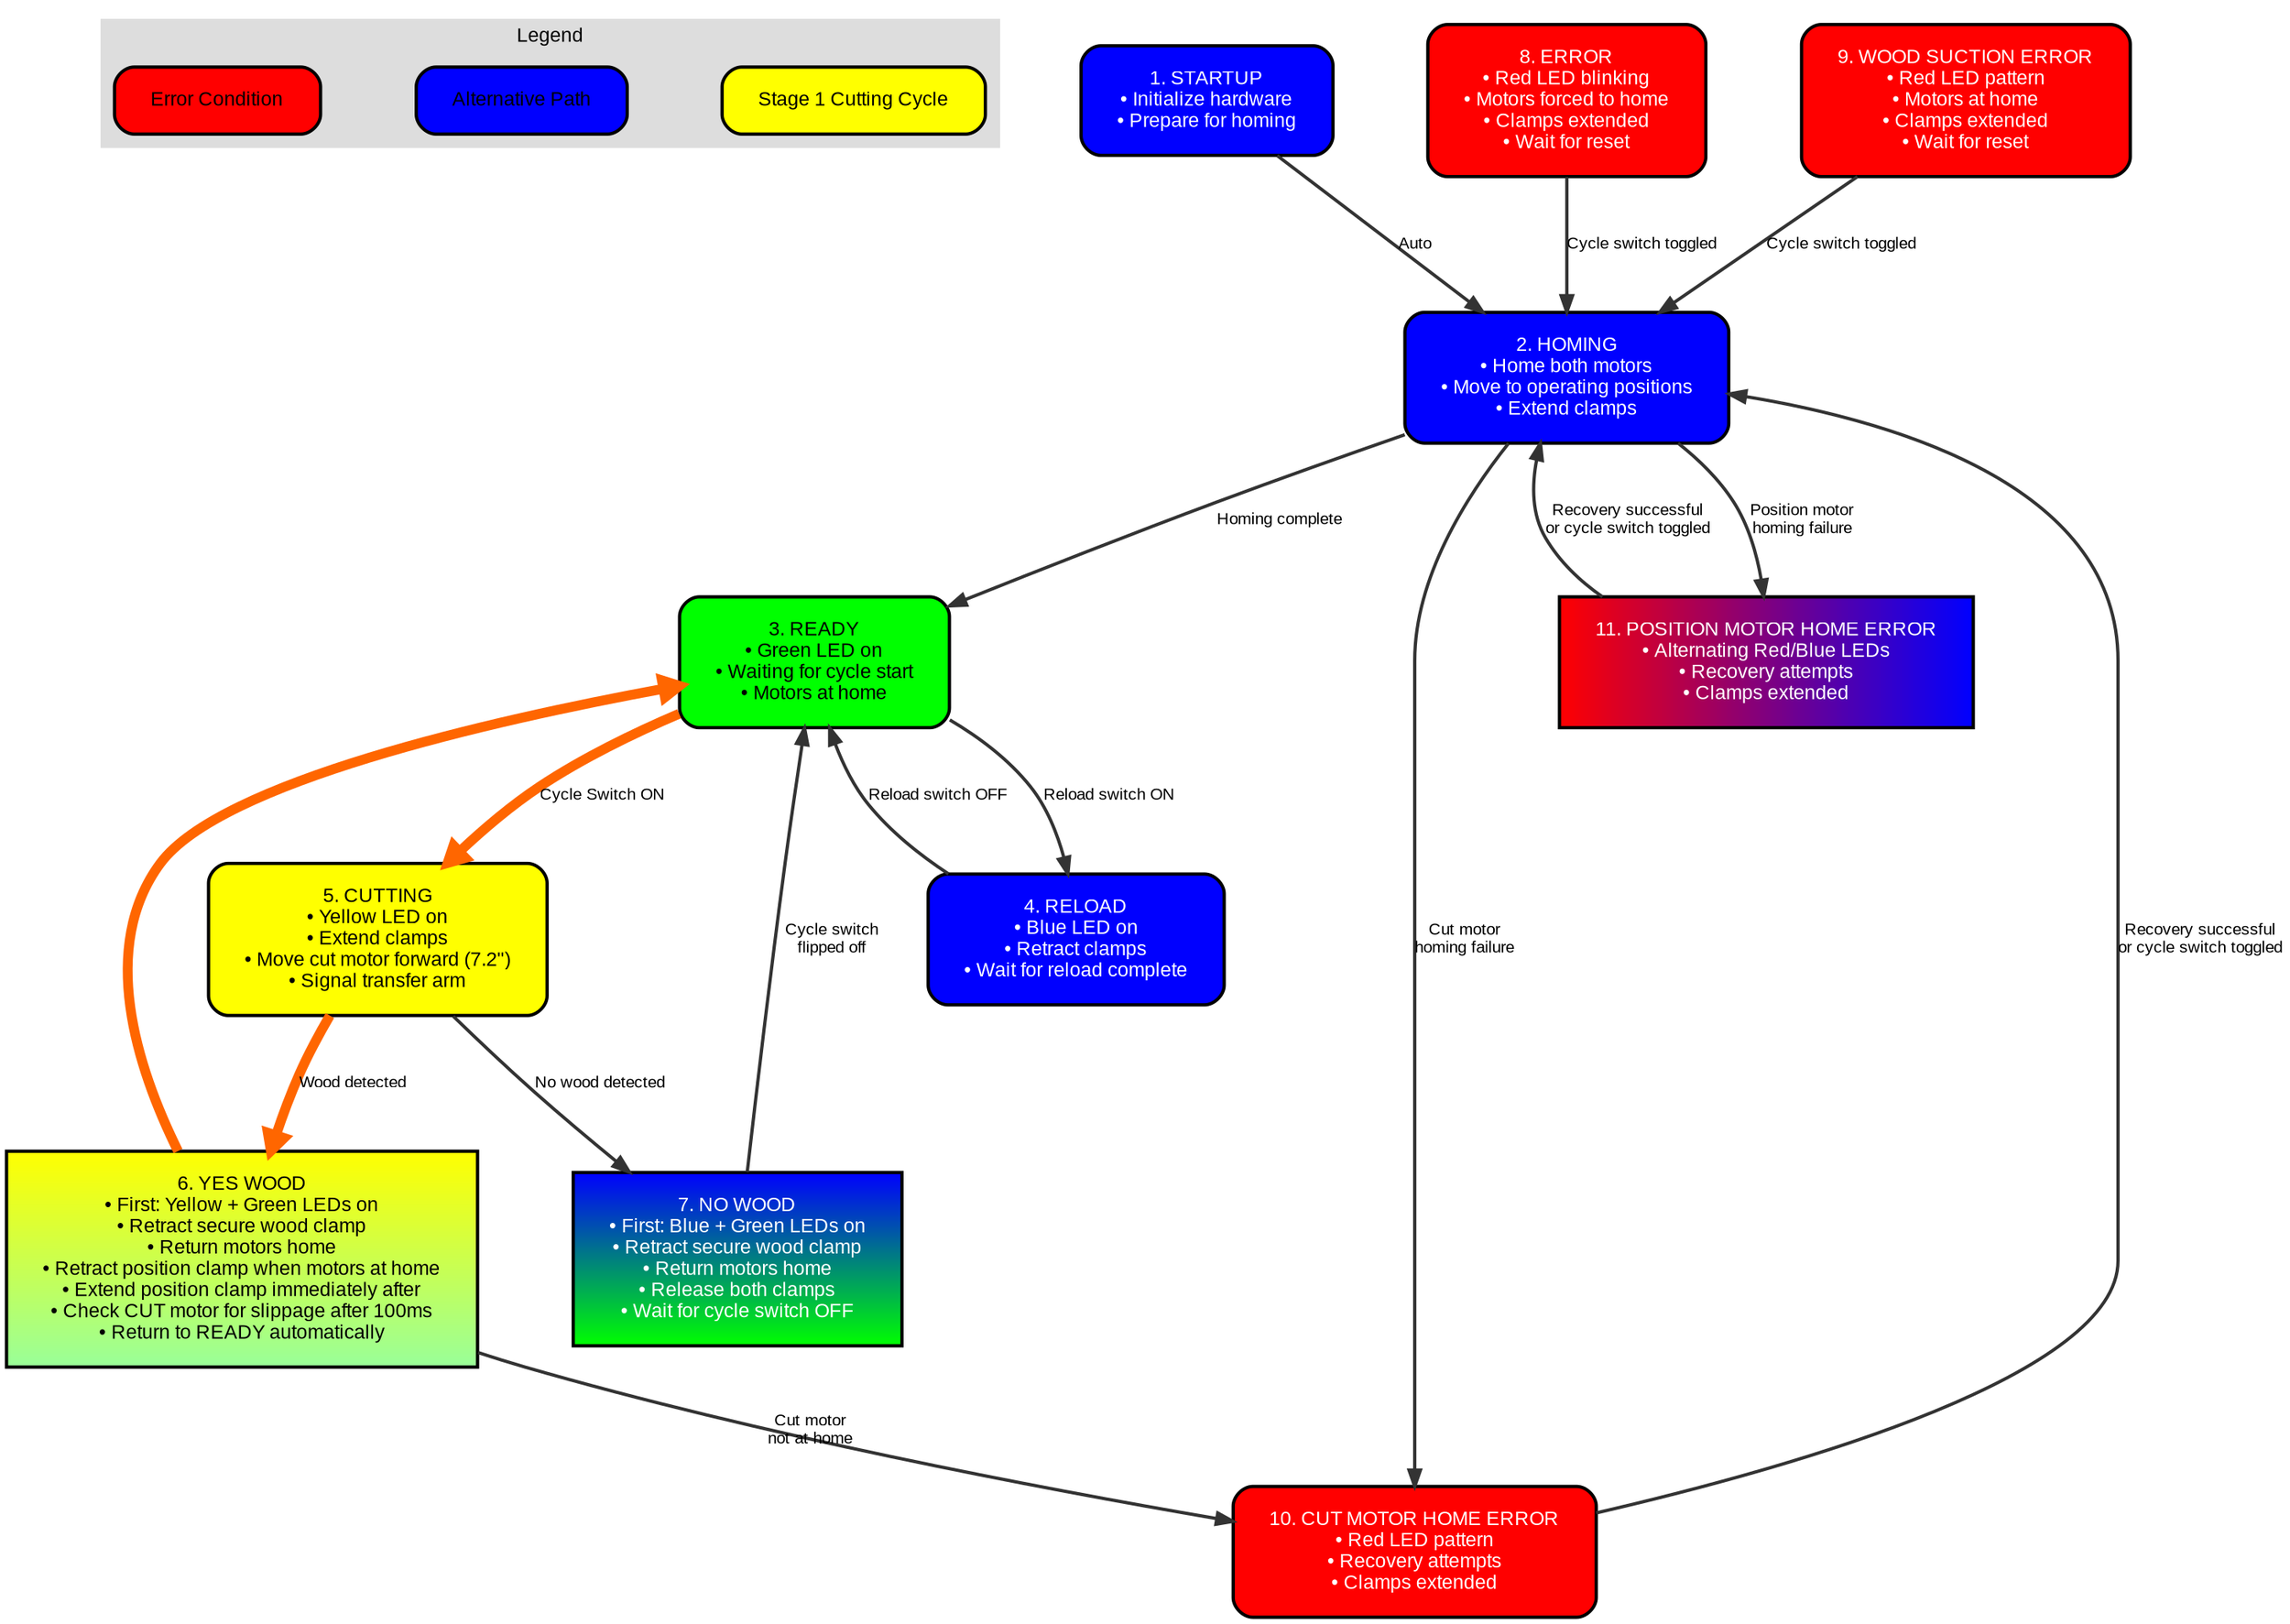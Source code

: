 digraph StateMachine { 
  graph [rankdir=TB, fontname="Arial", nodesep=0.8, ranksep=1.0, splines=true]; 
  node [shape=rect, style=rounded, fontname="Arial", fontsize=12, style="filled,rounded", margin="0.3,0.2", penwidth=2.0]; 
  edge [fontname="Arial", fontsize=10, color="#333333", penwidth=2.0]; 
  
  subgraph cluster_legend { 
    label="Legend"; 
    style=filled; 
    color="#DDDDDD"; 
    fontname="Arial"; 
    fontsize=12; 
    legend_main [label="Stage 1 Cutting Cycle", fillcolor="#FFFF00", style="filled,rounded"]; 
    legend_alt [label="Alternative Path", fillcolor="#0000FF", style="filled,rounded"]; 
    legend_error [label="Error Condition", fillcolor="#FF0000", style="filled,rounded"]; 
  } 
  
  START [label="1. STARTUP\n• Initialize hardware\n• Prepare for homing", fillcolor="#0000FF", fontcolor="white"]; 
  HOMING [label="2. HOMING\n• Home both motors\n• Move to operating positions\n• Extend clamps", fillcolor="#0000FF", fontcolor="white"]; 
  READY [label="3. READY\n• Green LED on\n• Waiting for cycle start\n• Motors at home", fillcolor="#00FF00"]; 
  RELOAD [label="4. RELOAD\n• Blue LED on\n• Retract clamps\n• Wait for reload complete", fillcolor="#0000FF", fontcolor="white"]; 
  CUTTING [label="5. CUTTING\n• Yellow LED on\n• Extend clamps\n• Move cut motor forward (7.2\")\n• Signal transfer arm", fillcolor="#FFFF00"]; 
  YESWOOD [label="6. YES WOOD\n• First: Yellow + Green LEDs on\n• Retract secure wood clamp\n• Return motors home\n• Retract position clamp when motors at home\n• Extend position clamp immediately after\n• Check CUT motor for slippage after 100ms\n• Return to READY automatically", style="filled", fillcolor="#FFFF00:#99FF99", gradientangle=270]; 
  NOWOOD [label="7. NO WOOD\n• First: Blue + Green LEDs on\n• Retract secure wood clamp\n• Return motors home\n• Release both clamps\n• Wait for cycle switch OFF", style="filled", fillcolor="#0000FF:#00FF00", fontcolor="white", gradientangle=270]; 
  ERROR [label="8. ERROR\n• Red LED blinking\n• Motors forced to home\n• Clamps extended\n• Wait for reset", fillcolor="#FF0000", fontcolor="white"]; 
  WOOD_SUCTION_ERROR [label="9. WOOD SUCTION ERROR\n• Red LED pattern\n• Motors at home\n• Clamps extended\n• Wait for reset", fillcolor="#FF0000", fontcolor="white"]; 
  CUT_MOTOR_HOME_ERROR [label="10. CUT MOTOR HOME ERROR\n• Red LED pattern\n• Recovery attempts\n• Clamps extended", fillcolor="#FF0000", fontcolor="white"]; 
  POSITION_MOTOR_HOME_ERROR [label="11. POSITION MOTOR HOME ERROR\n• Alternating Red/Blue LEDs\n• Recovery attempts\n• Clamps extended", style="filled", fillcolor="#FF0000:#0000FF", fontcolor="white", gradientangle=0]; 
  
  // Normal cycle edges with much thicker lines, distinctive color and style
  READY -> CUTTING [label="Cycle Switch ON", penwidth=6.0, color="#FF6600", style="bold"]; 
  CUTTING -> YESWOOD [label="Wood detected", penwidth=6.0, color="#FF6600", style="bold"]; 
  YESWOOD -> READY [penwidth=6.0, color="#FF6600", style="bold"]; 
  
  // Other transitions
  START -> HOMING [label="Auto"]; 
  HOMING -> READY [label="Homing complete"]; 
  HOMING -> CUT_MOTOR_HOME_ERROR [label="Cut motor\nhoming failure"]; 
  HOMING -> POSITION_MOTOR_HOME_ERROR [label="Position motor\nhoming failure"]; 
  READY -> RELOAD [label="Reload switch ON"]; 
  RELOAD -> READY [label="Reload switch OFF"]; 
  CUTTING -> NOWOOD [label="No wood detected"]; 
  YESWOOD -> CUT_MOTOR_HOME_ERROR [xlabel="Cut motor\nnot at home", label=""]; 
  NOWOOD -> READY [label="Cycle switch\nflipped off"]; 
  WOOD_SUCTION_ERROR -> HOMING [label="Cycle switch toggled"]; 
  CUT_MOTOR_HOME_ERROR -> HOMING [label="Recovery successful\nor cycle switch toggled"]; 
  POSITION_MOTOR_HOME_ERROR -> HOMING [label="Recovery successful\nor cycle switch toggled"]; 
  ERROR -> HOMING [label="Cycle switch toggled"]; 
}
